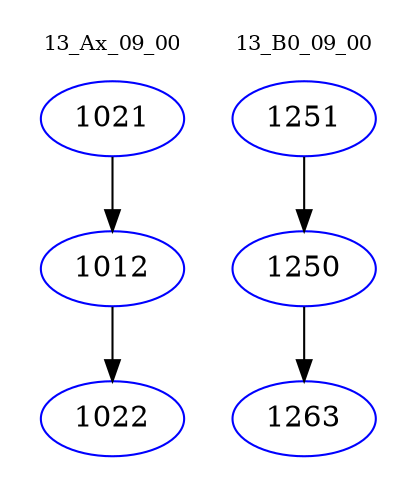 digraph{
subgraph cluster_0 {
color = white
label = "13_Ax_09_00";
fontsize=10;
T0_1021 [label="1021", color="blue"]
T0_1021 -> T0_1012 [color="black"]
T0_1012 [label="1012", color="blue"]
T0_1012 -> T0_1022 [color="black"]
T0_1022 [label="1022", color="blue"]
}
subgraph cluster_1 {
color = white
label = "13_B0_09_00";
fontsize=10;
T1_1251 [label="1251", color="blue"]
T1_1251 -> T1_1250 [color="black"]
T1_1250 [label="1250", color="blue"]
T1_1250 -> T1_1263 [color="black"]
T1_1263 [label="1263", color="blue"]
}
}
